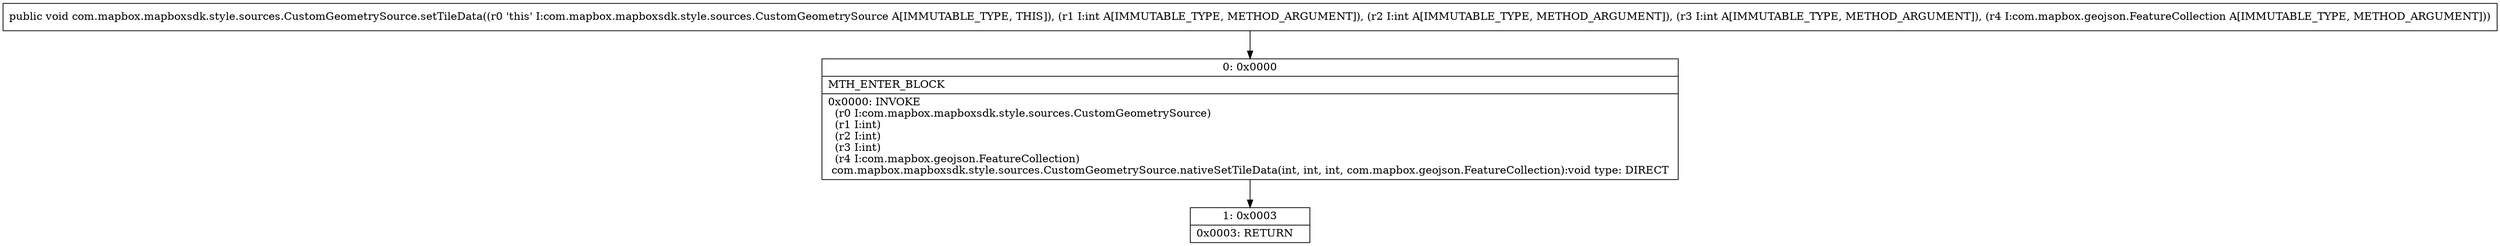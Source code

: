 digraph "CFG forcom.mapbox.mapboxsdk.style.sources.CustomGeometrySource.setTileData(IIILcom\/mapbox\/geojson\/FeatureCollection;)V" {
Node_0 [shape=record,label="{0\:\ 0x0000|MTH_ENTER_BLOCK\l|0x0000: INVOKE  \l  (r0 I:com.mapbox.mapboxsdk.style.sources.CustomGeometrySource)\l  (r1 I:int)\l  (r2 I:int)\l  (r3 I:int)\l  (r4 I:com.mapbox.geojson.FeatureCollection)\l com.mapbox.mapboxsdk.style.sources.CustomGeometrySource.nativeSetTileData(int, int, int, com.mapbox.geojson.FeatureCollection):void type: DIRECT \l}"];
Node_1 [shape=record,label="{1\:\ 0x0003|0x0003: RETURN   \l}"];
MethodNode[shape=record,label="{public void com.mapbox.mapboxsdk.style.sources.CustomGeometrySource.setTileData((r0 'this' I:com.mapbox.mapboxsdk.style.sources.CustomGeometrySource A[IMMUTABLE_TYPE, THIS]), (r1 I:int A[IMMUTABLE_TYPE, METHOD_ARGUMENT]), (r2 I:int A[IMMUTABLE_TYPE, METHOD_ARGUMENT]), (r3 I:int A[IMMUTABLE_TYPE, METHOD_ARGUMENT]), (r4 I:com.mapbox.geojson.FeatureCollection A[IMMUTABLE_TYPE, METHOD_ARGUMENT])) }"];
MethodNode -> Node_0;
Node_0 -> Node_1;
}

